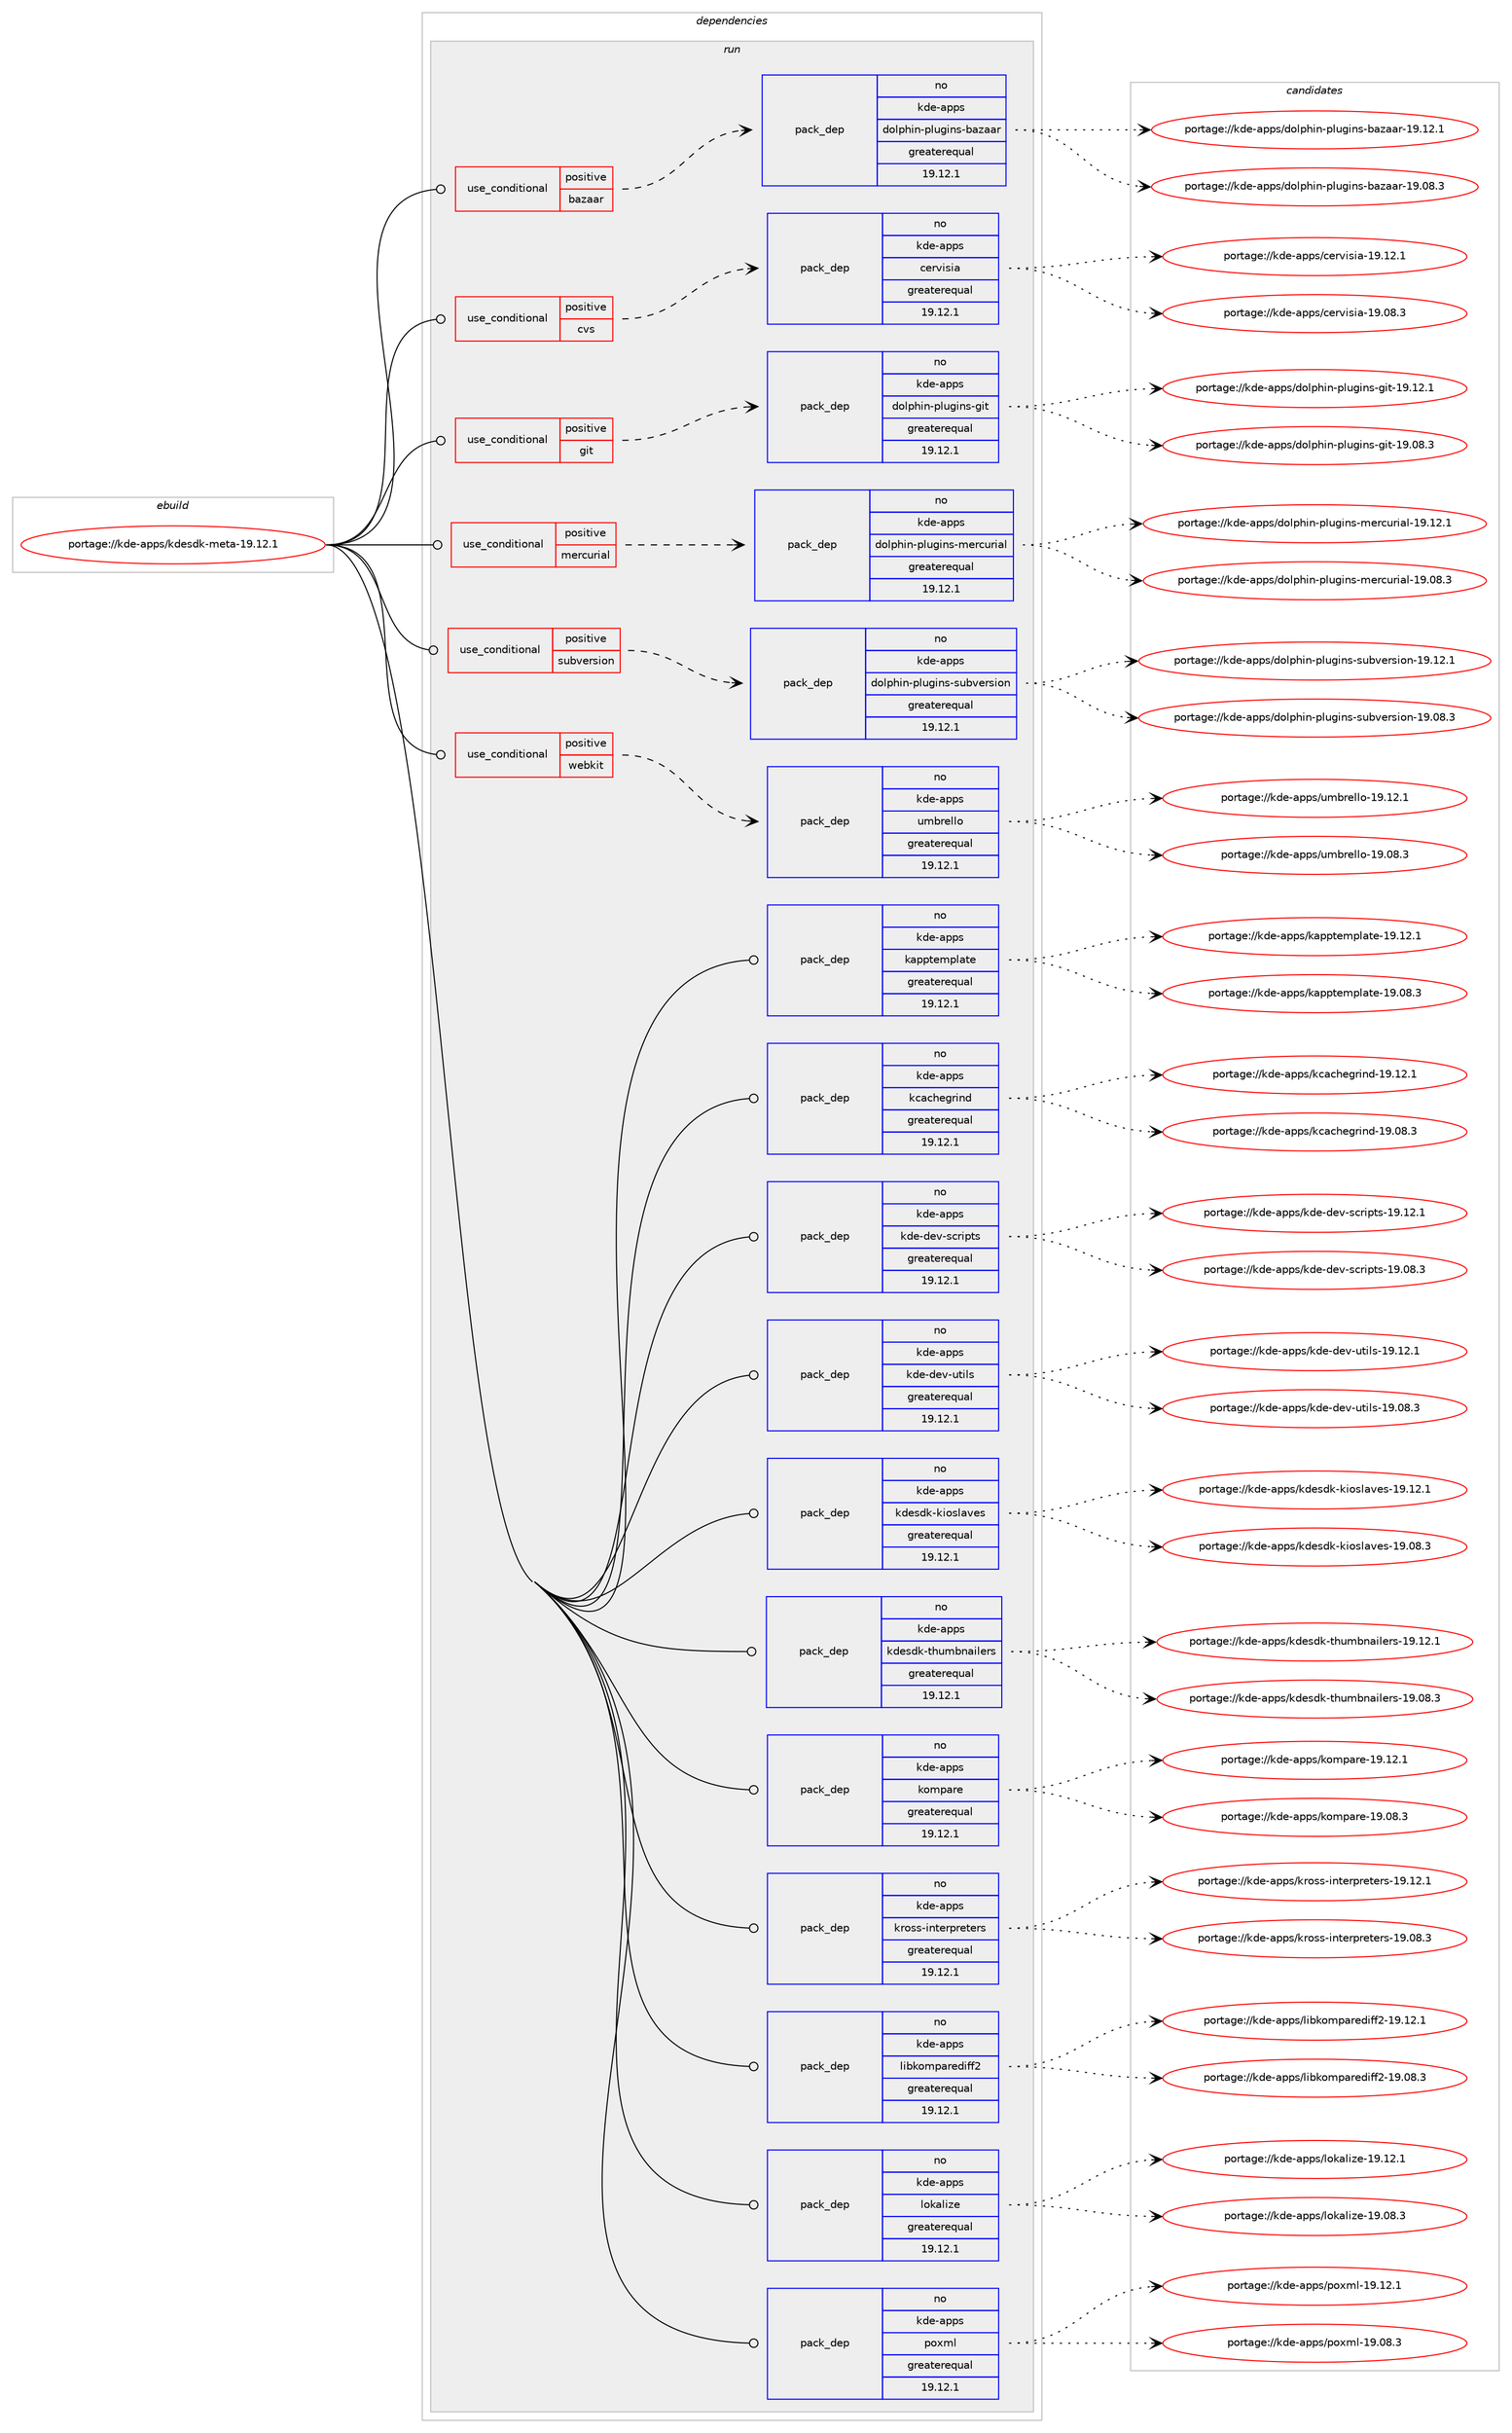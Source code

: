 digraph prolog {

# *************
# Graph options
# *************

newrank=true;
concentrate=true;
compound=true;
graph [rankdir=LR,fontname=Helvetica,fontsize=10,ranksep=1.5];#, ranksep=2.5, nodesep=0.2];
edge  [arrowhead=vee];
node  [fontname=Helvetica,fontsize=10];

# **********
# The ebuild
# **********

subgraph cluster_leftcol {
color=gray;
label=<<i>ebuild</i>>;
id [label="portage://kde-apps/kdesdk-meta-19.12.1", color=red, width=4, href="../kde-apps/kdesdk-meta-19.12.1.svg"];
}

# ****************
# The dependencies
# ****************

subgraph cluster_midcol {
color=gray;
label=<<i>dependencies</i>>;
subgraph cluster_compile {
fillcolor="#eeeeee";
style=filled;
label=<<i>compile</i>>;
}
subgraph cluster_compileandrun {
fillcolor="#eeeeee";
style=filled;
label=<<i>compile and run</i>>;
}
subgraph cluster_run {
fillcolor="#eeeeee";
style=filled;
label=<<i>run</i>>;
subgraph cond56686 {
dependency263709 [label=<<TABLE BORDER="0" CELLBORDER="1" CELLSPACING="0" CELLPADDING="4"><TR><TD ROWSPAN="3" CELLPADDING="10">use_conditional</TD></TR><TR><TD>positive</TD></TR><TR><TD>bazaar</TD></TR></TABLE>>, shape=none, color=red];
subgraph pack202909 {
dependency263710 [label=<<TABLE BORDER="0" CELLBORDER="1" CELLSPACING="0" CELLPADDING="4" WIDTH="220"><TR><TD ROWSPAN="6" CELLPADDING="30">pack_dep</TD></TR><TR><TD WIDTH="110">no</TD></TR><TR><TD>kde-apps</TD></TR><TR><TD>dolphin-plugins-bazaar</TD></TR><TR><TD>greaterequal</TD></TR><TR><TD>19.12.1</TD></TR></TABLE>>, shape=none, color=blue];
}
dependency263709:e -> dependency263710:w [weight=20,style="dashed",arrowhead="vee"];
}
id:e -> dependency263709:w [weight=20,style="solid",arrowhead="odot"];
subgraph cond56687 {
dependency263711 [label=<<TABLE BORDER="0" CELLBORDER="1" CELLSPACING="0" CELLPADDING="4"><TR><TD ROWSPAN="3" CELLPADDING="10">use_conditional</TD></TR><TR><TD>positive</TD></TR><TR><TD>cvs</TD></TR></TABLE>>, shape=none, color=red];
subgraph pack202910 {
dependency263712 [label=<<TABLE BORDER="0" CELLBORDER="1" CELLSPACING="0" CELLPADDING="4" WIDTH="220"><TR><TD ROWSPAN="6" CELLPADDING="30">pack_dep</TD></TR><TR><TD WIDTH="110">no</TD></TR><TR><TD>kde-apps</TD></TR><TR><TD>cervisia</TD></TR><TR><TD>greaterequal</TD></TR><TR><TD>19.12.1</TD></TR></TABLE>>, shape=none, color=blue];
}
dependency263711:e -> dependency263712:w [weight=20,style="dashed",arrowhead="vee"];
}
id:e -> dependency263711:w [weight=20,style="solid",arrowhead="odot"];
subgraph cond56688 {
dependency263713 [label=<<TABLE BORDER="0" CELLBORDER="1" CELLSPACING="0" CELLPADDING="4"><TR><TD ROWSPAN="3" CELLPADDING="10">use_conditional</TD></TR><TR><TD>positive</TD></TR><TR><TD>git</TD></TR></TABLE>>, shape=none, color=red];
subgraph pack202911 {
dependency263714 [label=<<TABLE BORDER="0" CELLBORDER="1" CELLSPACING="0" CELLPADDING="4" WIDTH="220"><TR><TD ROWSPAN="6" CELLPADDING="30">pack_dep</TD></TR><TR><TD WIDTH="110">no</TD></TR><TR><TD>kde-apps</TD></TR><TR><TD>dolphin-plugins-git</TD></TR><TR><TD>greaterequal</TD></TR><TR><TD>19.12.1</TD></TR></TABLE>>, shape=none, color=blue];
}
dependency263713:e -> dependency263714:w [weight=20,style="dashed",arrowhead="vee"];
}
id:e -> dependency263713:w [weight=20,style="solid",arrowhead="odot"];
subgraph cond56689 {
dependency263715 [label=<<TABLE BORDER="0" CELLBORDER="1" CELLSPACING="0" CELLPADDING="4"><TR><TD ROWSPAN="3" CELLPADDING="10">use_conditional</TD></TR><TR><TD>positive</TD></TR><TR><TD>mercurial</TD></TR></TABLE>>, shape=none, color=red];
subgraph pack202912 {
dependency263716 [label=<<TABLE BORDER="0" CELLBORDER="1" CELLSPACING="0" CELLPADDING="4" WIDTH="220"><TR><TD ROWSPAN="6" CELLPADDING="30">pack_dep</TD></TR><TR><TD WIDTH="110">no</TD></TR><TR><TD>kde-apps</TD></TR><TR><TD>dolphin-plugins-mercurial</TD></TR><TR><TD>greaterequal</TD></TR><TR><TD>19.12.1</TD></TR></TABLE>>, shape=none, color=blue];
}
dependency263715:e -> dependency263716:w [weight=20,style="dashed",arrowhead="vee"];
}
id:e -> dependency263715:w [weight=20,style="solid",arrowhead="odot"];
subgraph cond56690 {
dependency263717 [label=<<TABLE BORDER="0" CELLBORDER="1" CELLSPACING="0" CELLPADDING="4"><TR><TD ROWSPAN="3" CELLPADDING="10">use_conditional</TD></TR><TR><TD>positive</TD></TR><TR><TD>subversion</TD></TR></TABLE>>, shape=none, color=red];
subgraph pack202913 {
dependency263718 [label=<<TABLE BORDER="0" CELLBORDER="1" CELLSPACING="0" CELLPADDING="4" WIDTH="220"><TR><TD ROWSPAN="6" CELLPADDING="30">pack_dep</TD></TR><TR><TD WIDTH="110">no</TD></TR><TR><TD>kde-apps</TD></TR><TR><TD>dolphin-plugins-subversion</TD></TR><TR><TD>greaterequal</TD></TR><TR><TD>19.12.1</TD></TR></TABLE>>, shape=none, color=blue];
}
dependency263717:e -> dependency263718:w [weight=20,style="dashed",arrowhead="vee"];
}
id:e -> dependency263717:w [weight=20,style="solid",arrowhead="odot"];
subgraph cond56691 {
dependency263719 [label=<<TABLE BORDER="0" CELLBORDER="1" CELLSPACING="0" CELLPADDING="4"><TR><TD ROWSPAN="3" CELLPADDING="10">use_conditional</TD></TR><TR><TD>positive</TD></TR><TR><TD>webkit</TD></TR></TABLE>>, shape=none, color=red];
subgraph pack202914 {
dependency263720 [label=<<TABLE BORDER="0" CELLBORDER="1" CELLSPACING="0" CELLPADDING="4" WIDTH="220"><TR><TD ROWSPAN="6" CELLPADDING="30">pack_dep</TD></TR><TR><TD WIDTH="110">no</TD></TR><TR><TD>kde-apps</TD></TR><TR><TD>umbrello</TD></TR><TR><TD>greaterequal</TD></TR><TR><TD>19.12.1</TD></TR></TABLE>>, shape=none, color=blue];
}
dependency263719:e -> dependency263720:w [weight=20,style="dashed",arrowhead="vee"];
}
id:e -> dependency263719:w [weight=20,style="solid",arrowhead="odot"];
subgraph pack202915 {
dependency263721 [label=<<TABLE BORDER="0" CELLBORDER="1" CELLSPACING="0" CELLPADDING="4" WIDTH="220"><TR><TD ROWSPAN="6" CELLPADDING="30">pack_dep</TD></TR><TR><TD WIDTH="110">no</TD></TR><TR><TD>kde-apps</TD></TR><TR><TD>kapptemplate</TD></TR><TR><TD>greaterequal</TD></TR><TR><TD>19.12.1</TD></TR></TABLE>>, shape=none, color=blue];
}
id:e -> dependency263721:w [weight=20,style="solid",arrowhead="odot"];
subgraph pack202916 {
dependency263722 [label=<<TABLE BORDER="0" CELLBORDER="1" CELLSPACING="0" CELLPADDING="4" WIDTH="220"><TR><TD ROWSPAN="6" CELLPADDING="30">pack_dep</TD></TR><TR><TD WIDTH="110">no</TD></TR><TR><TD>kde-apps</TD></TR><TR><TD>kcachegrind</TD></TR><TR><TD>greaterequal</TD></TR><TR><TD>19.12.1</TD></TR></TABLE>>, shape=none, color=blue];
}
id:e -> dependency263722:w [weight=20,style="solid",arrowhead="odot"];
subgraph pack202917 {
dependency263723 [label=<<TABLE BORDER="0" CELLBORDER="1" CELLSPACING="0" CELLPADDING="4" WIDTH="220"><TR><TD ROWSPAN="6" CELLPADDING="30">pack_dep</TD></TR><TR><TD WIDTH="110">no</TD></TR><TR><TD>kde-apps</TD></TR><TR><TD>kde-dev-scripts</TD></TR><TR><TD>greaterequal</TD></TR><TR><TD>19.12.1</TD></TR></TABLE>>, shape=none, color=blue];
}
id:e -> dependency263723:w [weight=20,style="solid",arrowhead="odot"];
subgraph pack202918 {
dependency263724 [label=<<TABLE BORDER="0" CELLBORDER="1" CELLSPACING="0" CELLPADDING="4" WIDTH="220"><TR><TD ROWSPAN="6" CELLPADDING="30">pack_dep</TD></TR><TR><TD WIDTH="110">no</TD></TR><TR><TD>kde-apps</TD></TR><TR><TD>kde-dev-utils</TD></TR><TR><TD>greaterequal</TD></TR><TR><TD>19.12.1</TD></TR></TABLE>>, shape=none, color=blue];
}
id:e -> dependency263724:w [weight=20,style="solid",arrowhead="odot"];
subgraph pack202919 {
dependency263725 [label=<<TABLE BORDER="0" CELLBORDER="1" CELLSPACING="0" CELLPADDING="4" WIDTH="220"><TR><TD ROWSPAN="6" CELLPADDING="30">pack_dep</TD></TR><TR><TD WIDTH="110">no</TD></TR><TR><TD>kde-apps</TD></TR><TR><TD>kdesdk-kioslaves</TD></TR><TR><TD>greaterequal</TD></TR><TR><TD>19.12.1</TD></TR></TABLE>>, shape=none, color=blue];
}
id:e -> dependency263725:w [weight=20,style="solid",arrowhead="odot"];
subgraph pack202920 {
dependency263726 [label=<<TABLE BORDER="0" CELLBORDER="1" CELLSPACING="0" CELLPADDING="4" WIDTH="220"><TR><TD ROWSPAN="6" CELLPADDING="30">pack_dep</TD></TR><TR><TD WIDTH="110">no</TD></TR><TR><TD>kde-apps</TD></TR><TR><TD>kdesdk-thumbnailers</TD></TR><TR><TD>greaterequal</TD></TR><TR><TD>19.12.1</TD></TR></TABLE>>, shape=none, color=blue];
}
id:e -> dependency263726:w [weight=20,style="solid",arrowhead="odot"];
subgraph pack202921 {
dependency263727 [label=<<TABLE BORDER="0" CELLBORDER="1" CELLSPACING="0" CELLPADDING="4" WIDTH="220"><TR><TD ROWSPAN="6" CELLPADDING="30">pack_dep</TD></TR><TR><TD WIDTH="110">no</TD></TR><TR><TD>kde-apps</TD></TR><TR><TD>kompare</TD></TR><TR><TD>greaterequal</TD></TR><TR><TD>19.12.1</TD></TR></TABLE>>, shape=none, color=blue];
}
id:e -> dependency263727:w [weight=20,style="solid",arrowhead="odot"];
subgraph pack202922 {
dependency263728 [label=<<TABLE BORDER="0" CELLBORDER="1" CELLSPACING="0" CELLPADDING="4" WIDTH="220"><TR><TD ROWSPAN="6" CELLPADDING="30">pack_dep</TD></TR><TR><TD WIDTH="110">no</TD></TR><TR><TD>kde-apps</TD></TR><TR><TD>kross-interpreters</TD></TR><TR><TD>greaterequal</TD></TR><TR><TD>19.12.1</TD></TR></TABLE>>, shape=none, color=blue];
}
id:e -> dependency263728:w [weight=20,style="solid",arrowhead="odot"];
subgraph pack202923 {
dependency263729 [label=<<TABLE BORDER="0" CELLBORDER="1" CELLSPACING="0" CELLPADDING="4" WIDTH="220"><TR><TD ROWSPAN="6" CELLPADDING="30">pack_dep</TD></TR><TR><TD WIDTH="110">no</TD></TR><TR><TD>kde-apps</TD></TR><TR><TD>libkomparediff2</TD></TR><TR><TD>greaterequal</TD></TR><TR><TD>19.12.1</TD></TR></TABLE>>, shape=none, color=blue];
}
id:e -> dependency263729:w [weight=20,style="solid",arrowhead="odot"];
subgraph pack202924 {
dependency263730 [label=<<TABLE BORDER="0" CELLBORDER="1" CELLSPACING="0" CELLPADDING="4" WIDTH="220"><TR><TD ROWSPAN="6" CELLPADDING="30">pack_dep</TD></TR><TR><TD WIDTH="110">no</TD></TR><TR><TD>kde-apps</TD></TR><TR><TD>lokalize</TD></TR><TR><TD>greaterequal</TD></TR><TR><TD>19.12.1</TD></TR></TABLE>>, shape=none, color=blue];
}
id:e -> dependency263730:w [weight=20,style="solid",arrowhead="odot"];
subgraph pack202925 {
dependency263731 [label=<<TABLE BORDER="0" CELLBORDER="1" CELLSPACING="0" CELLPADDING="4" WIDTH="220"><TR><TD ROWSPAN="6" CELLPADDING="30">pack_dep</TD></TR><TR><TD WIDTH="110">no</TD></TR><TR><TD>kde-apps</TD></TR><TR><TD>poxml</TD></TR><TR><TD>greaterequal</TD></TR><TR><TD>19.12.1</TD></TR></TABLE>>, shape=none, color=blue];
}
id:e -> dependency263731:w [weight=20,style="solid",arrowhead="odot"];
}
}

# **************
# The candidates
# **************

subgraph cluster_choices {
rank=same;
color=gray;
label=<<i>candidates</i>>;

subgraph choice202909 {
color=black;
nodesep=1;
choice1071001014597112112115471001111081121041051104511210811710310511011545989712297971144549574649504649 [label="portage://kde-apps/dolphin-plugins-bazaar-19.12.1", color=red, width=4,href="../kde-apps/dolphin-plugins-bazaar-19.12.1.svg"];
choice1071001014597112112115471001111081121041051104511210811710310511011545989712297971144549574648564651 [label="portage://kde-apps/dolphin-plugins-bazaar-19.08.3", color=red, width=4,href="../kde-apps/dolphin-plugins-bazaar-19.08.3.svg"];
dependency263710:e -> choice1071001014597112112115471001111081121041051104511210811710310511011545989712297971144549574649504649:w [style=dotted,weight="100"];
dependency263710:e -> choice1071001014597112112115471001111081121041051104511210811710310511011545989712297971144549574648564651:w [style=dotted,weight="100"];
}
subgraph choice202910 {
color=black;
nodesep=1;
choice10710010145971121121154799101114118105115105974549574649504649 [label="portage://kde-apps/cervisia-19.12.1", color=red, width=4,href="../kde-apps/cervisia-19.12.1.svg"];
choice10710010145971121121154799101114118105115105974549574648564651 [label="portage://kde-apps/cervisia-19.08.3", color=red, width=4,href="../kde-apps/cervisia-19.08.3.svg"];
dependency263712:e -> choice10710010145971121121154799101114118105115105974549574649504649:w [style=dotted,weight="100"];
dependency263712:e -> choice10710010145971121121154799101114118105115105974549574648564651:w [style=dotted,weight="100"];
}
subgraph choice202911 {
color=black;
nodesep=1;
choice10710010145971121121154710011110811210410511045112108117103105110115451031051164549574649504649 [label="portage://kde-apps/dolphin-plugins-git-19.12.1", color=red, width=4,href="../kde-apps/dolphin-plugins-git-19.12.1.svg"];
choice10710010145971121121154710011110811210410511045112108117103105110115451031051164549574648564651 [label="portage://kde-apps/dolphin-plugins-git-19.08.3", color=red, width=4,href="../kde-apps/dolphin-plugins-git-19.08.3.svg"];
dependency263714:e -> choice10710010145971121121154710011110811210410511045112108117103105110115451031051164549574649504649:w [style=dotted,weight="100"];
dependency263714:e -> choice10710010145971121121154710011110811210410511045112108117103105110115451031051164549574648564651:w [style=dotted,weight="100"];
}
subgraph choice202912 {
color=black;
nodesep=1;
choice107100101459711211211547100111108112104105110451121081171031051101154510910111499117114105971084549574649504649 [label="portage://kde-apps/dolphin-plugins-mercurial-19.12.1", color=red, width=4,href="../kde-apps/dolphin-plugins-mercurial-19.12.1.svg"];
choice107100101459711211211547100111108112104105110451121081171031051101154510910111499117114105971084549574648564651 [label="portage://kde-apps/dolphin-plugins-mercurial-19.08.3", color=red, width=4,href="../kde-apps/dolphin-plugins-mercurial-19.08.3.svg"];
dependency263716:e -> choice107100101459711211211547100111108112104105110451121081171031051101154510910111499117114105971084549574649504649:w [style=dotted,weight="100"];
dependency263716:e -> choice107100101459711211211547100111108112104105110451121081171031051101154510910111499117114105971084549574648564651:w [style=dotted,weight="100"];
}
subgraph choice202913 {
color=black;
nodesep=1;
choice1071001014597112112115471001111081121041051104511210811710310511011545115117981181011141151051111104549574649504649 [label="portage://kde-apps/dolphin-plugins-subversion-19.12.1", color=red, width=4,href="../kde-apps/dolphin-plugins-subversion-19.12.1.svg"];
choice1071001014597112112115471001111081121041051104511210811710310511011545115117981181011141151051111104549574648564651 [label="portage://kde-apps/dolphin-plugins-subversion-19.08.3", color=red, width=4,href="../kde-apps/dolphin-plugins-subversion-19.08.3.svg"];
dependency263718:e -> choice1071001014597112112115471001111081121041051104511210811710310511011545115117981181011141151051111104549574649504649:w [style=dotted,weight="100"];
dependency263718:e -> choice1071001014597112112115471001111081121041051104511210811710310511011545115117981181011141151051111104549574648564651:w [style=dotted,weight="100"];
}
subgraph choice202914 {
color=black;
nodesep=1;
choice107100101459711211211547117109981141011081081114549574649504649 [label="portage://kde-apps/umbrello-19.12.1", color=red, width=4,href="../kde-apps/umbrello-19.12.1.svg"];
choice107100101459711211211547117109981141011081081114549574648564651 [label="portage://kde-apps/umbrello-19.08.3", color=red, width=4,href="../kde-apps/umbrello-19.08.3.svg"];
dependency263720:e -> choice107100101459711211211547117109981141011081081114549574649504649:w [style=dotted,weight="100"];
dependency263720:e -> choice107100101459711211211547117109981141011081081114549574648564651:w [style=dotted,weight="100"];
}
subgraph choice202915 {
color=black;
nodesep=1;
choice10710010145971121121154710797112112116101109112108971161014549574649504649 [label="portage://kde-apps/kapptemplate-19.12.1", color=red, width=4,href="../kde-apps/kapptemplate-19.12.1.svg"];
choice10710010145971121121154710797112112116101109112108971161014549574648564651 [label="portage://kde-apps/kapptemplate-19.08.3", color=red, width=4,href="../kde-apps/kapptemplate-19.08.3.svg"];
dependency263721:e -> choice10710010145971121121154710797112112116101109112108971161014549574649504649:w [style=dotted,weight="100"];
dependency263721:e -> choice10710010145971121121154710797112112116101109112108971161014549574648564651:w [style=dotted,weight="100"];
}
subgraph choice202916 {
color=black;
nodesep=1;
choice1071001014597112112115471079997991041011031141051101004549574649504649 [label="portage://kde-apps/kcachegrind-19.12.1", color=red, width=4,href="../kde-apps/kcachegrind-19.12.1.svg"];
choice1071001014597112112115471079997991041011031141051101004549574648564651 [label="portage://kde-apps/kcachegrind-19.08.3", color=red, width=4,href="../kde-apps/kcachegrind-19.08.3.svg"];
dependency263722:e -> choice1071001014597112112115471079997991041011031141051101004549574649504649:w [style=dotted,weight="100"];
dependency263722:e -> choice1071001014597112112115471079997991041011031141051101004549574648564651:w [style=dotted,weight="100"];
}
subgraph choice202917 {
color=black;
nodesep=1;
choice1071001014597112112115471071001014510010111845115991141051121161154549574649504649 [label="portage://kde-apps/kde-dev-scripts-19.12.1", color=red, width=4,href="../kde-apps/kde-dev-scripts-19.12.1.svg"];
choice1071001014597112112115471071001014510010111845115991141051121161154549574648564651 [label="portage://kde-apps/kde-dev-scripts-19.08.3", color=red, width=4,href="../kde-apps/kde-dev-scripts-19.08.3.svg"];
dependency263723:e -> choice1071001014597112112115471071001014510010111845115991141051121161154549574649504649:w [style=dotted,weight="100"];
dependency263723:e -> choice1071001014597112112115471071001014510010111845115991141051121161154549574648564651:w [style=dotted,weight="100"];
}
subgraph choice202918 {
color=black;
nodesep=1;
choice10710010145971121121154710710010145100101118451171161051081154549574649504649 [label="portage://kde-apps/kde-dev-utils-19.12.1", color=red, width=4,href="../kde-apps/kde-dev-utils-19.12.1.svg"];
choice10710010145971121121154710710010145100101118451171161051081154549574648564651 [label="portage://kde-apps/kde-dev-utils-19.08.3", color=red, width=4,href="../kde-apps/kde-dev-utils-19.08.3.svg"];
dependency263724:e -> choice10710010145971121121154710710010145100101118451171161051081154549574649504649:w [style=dotted,weight="100"];
dependency263724:e -> choice10710010145971121121154710710010145100101118451171161051081154549574648564651:w [style=dotted,weight="100"];
}
subgraph choice202919 {
color=black;
nodesep=1;
choice10710010145971121121154710710010111510010745107105111115108971181011154549574649504649 [label="portage://kde-apps/kdesdk-kioslaves-19.12.1", color=red, width=4,href="../kde-apps/kdesdk-kioslaves-19.12.1.svg"];
choice10710010145971121121154710710010111510010745107105111115108971181011154549574648564651 [label="portage://kde-apps/kdesdk-kioslaves-19.08.3", color=red, width=4,href="../kde-apps/kdesdk-kioslaves-19.08.3.svg"];
dependency263725:e -> choice10710010145971121121154710710010111510010745107105111115108971181011154549574649504649:w [style=dotted,weight="100"];
dependency263725:e -> choice10710010145971121121154710710010111510010745107105111115108971181011154549574648564651:w [style=dotted,weight="100"];
}
subgraph choice202920 {
color=black;
nodesep=1;
choice1071001014597112112115471071001011151001074511610411710998110971051081011141154549574649504649 [label="portage://kde-apps/kdesdk-thumbnailers-19.12.1", color=red, width=4,href="../kde-apps/kdesdk-thumbnailers-19.12.1.svg"];
choice1071001014597112112115471071001011151001074511610411710998110971051081011141154549574648564651 [label="portage://kde-apps/kdesdk-thumbnailers-19.08.3", color=red, width=4,href="../kde-apps/kdesdk-thumbnailers-19.08.3.svg"];
dependency263726:e -> choice1071001014597112112115471071001011151001074511610411710998110971051081011141154549574649504649:w [style=dotted,weight="100"];
dependency263726:e -> choice1071001014597112112115471071001011151001074511610411710998110971051081011141154549574648564651:w [style=dotted,weight="100"];
}
subgraph choice202921 {
color=black;
nodesep=1;
choice107100101459711211211547107111109112971141014549574649504649 [label="portage://kde-apps/kompare-19.12.1", color=red, width=4,href="../kde-apps/kompare-19.12.1.svg"];
choice107100101459711211211547107111109112971141014549574648564651 [label="portage://kde-apps/kompare-19.08.3", color=red, width=4,href="../kde-apps/kompare-19.08.3.svg"];
dependency263727:e -> choice107100101459711211211547107111109112971141014549574649504649:w [style=dotted,weight="100"];
dependency263727:e -> choice107100101459711211211547107111109112971141014549574648564651:w [style=dotted,weight="100"];
}
subgraph choice202922 {
color=black;
nodesep=1;
choice107100101459711211211547107114111115115451051101161011141121141011161011141154549574649504649 [label="portage://kde-apps/kross-interpreters-19.12.1", color=red, width=4,href="../kde-apps/kross-interpreters-19.12.1.svg"];
choice107100101459711211211547107114111115115451051101161011141121141011161011141154549574648564651 [label="portage://kde-apps/kross-interpreters-19.08.3", color=red, width=4,href="../kde-apps/kross-interpreters-19.08.3.svg"];
dependency263728:e -> choice107100101459711211211547107114111115115451051101161011141121141011161011141154549574649504649:w [style=dotted,weight="100"];
dependency263728:e -> choice107100101459711211211547107114111115115451051101161011141121141011161011141154549574648564651:w [style=dotted,weight="100"];
}
subgraph choice202923 {
color=black;
nodesep=1;
choice1071001014597112112115471081059810711110911297114101100105102102504549574649504649 [label="portage://kde-apps/libkomparediff2-19.12.1", color=red, width=4,href="../kde-apps/libkomparediff2-19.12.1.svg"];
choice1071001014597112112115471081059810711110911297114101100105102102504549574648564651 [label="portage://kde-apps/libkomparediff2-19.08.3", color=red, width=4,href="../kde-apps/libkomparediff2-19.08.3.svg"];
dependency263729:e -> choice1071001014597112112115471081059810711110911297114101100105102102504549574649504649:w [style=dotted,weight="100"];
dependency263729:e -> choice1071001014597112112115471081059810711110911297114101100105102102504549574648564651:w [style=dotted,weight="100"];
}
subgraph choice202924 {
color=black;
nodesep=1;
choice107100101459711211211547108111107971081051221014549574649504649 [label="portage://kde-apps/lokalize-19.12.1", color=red, width=4,href="../kde-apps/lokalize-19.12.1.svg"];
choice107100101459711211211547108111107971081051221014549574648564651 [label="portage://kde-apps/lokalize-19.08.3", color=red, width=4,href="../kde-apps/lokalize-19.08.3.svg"];
dependency263730:e -> choice107100101459711211211547108111107971081051221014549574649504649:w [style=dotted,weight="100"];
dependency263730:e -> choice107100101459711211211547108111107971081051221014549574648564651:w [style=dotted,weight="100"];
}
subgraph choice202925 {
color=black;
nodesep=1;
choice1071001014597112112115471121111201091084549574649504649 [label="portage://kde-apps/poxml-19.12.1", color=red, width=4,href="../kde-apps/poxml-19.12.1.svg"];
choice1071001014597112112115471121111201091084549574648564651 [label="portage://kde-apps/poxml-19.08.3", color=red, width=4,href="../kde-apps/poxml-19.08.3.svg"];
dependency263731:e -> choice1071001014597112112115471121111201091084549574649504649:w [style=dotted,weight="100"];
dependency263731:e -> choice1071001014597112112115471121111201091084549574648564651:w [style=dotted,weight="100"];
}
}

}
